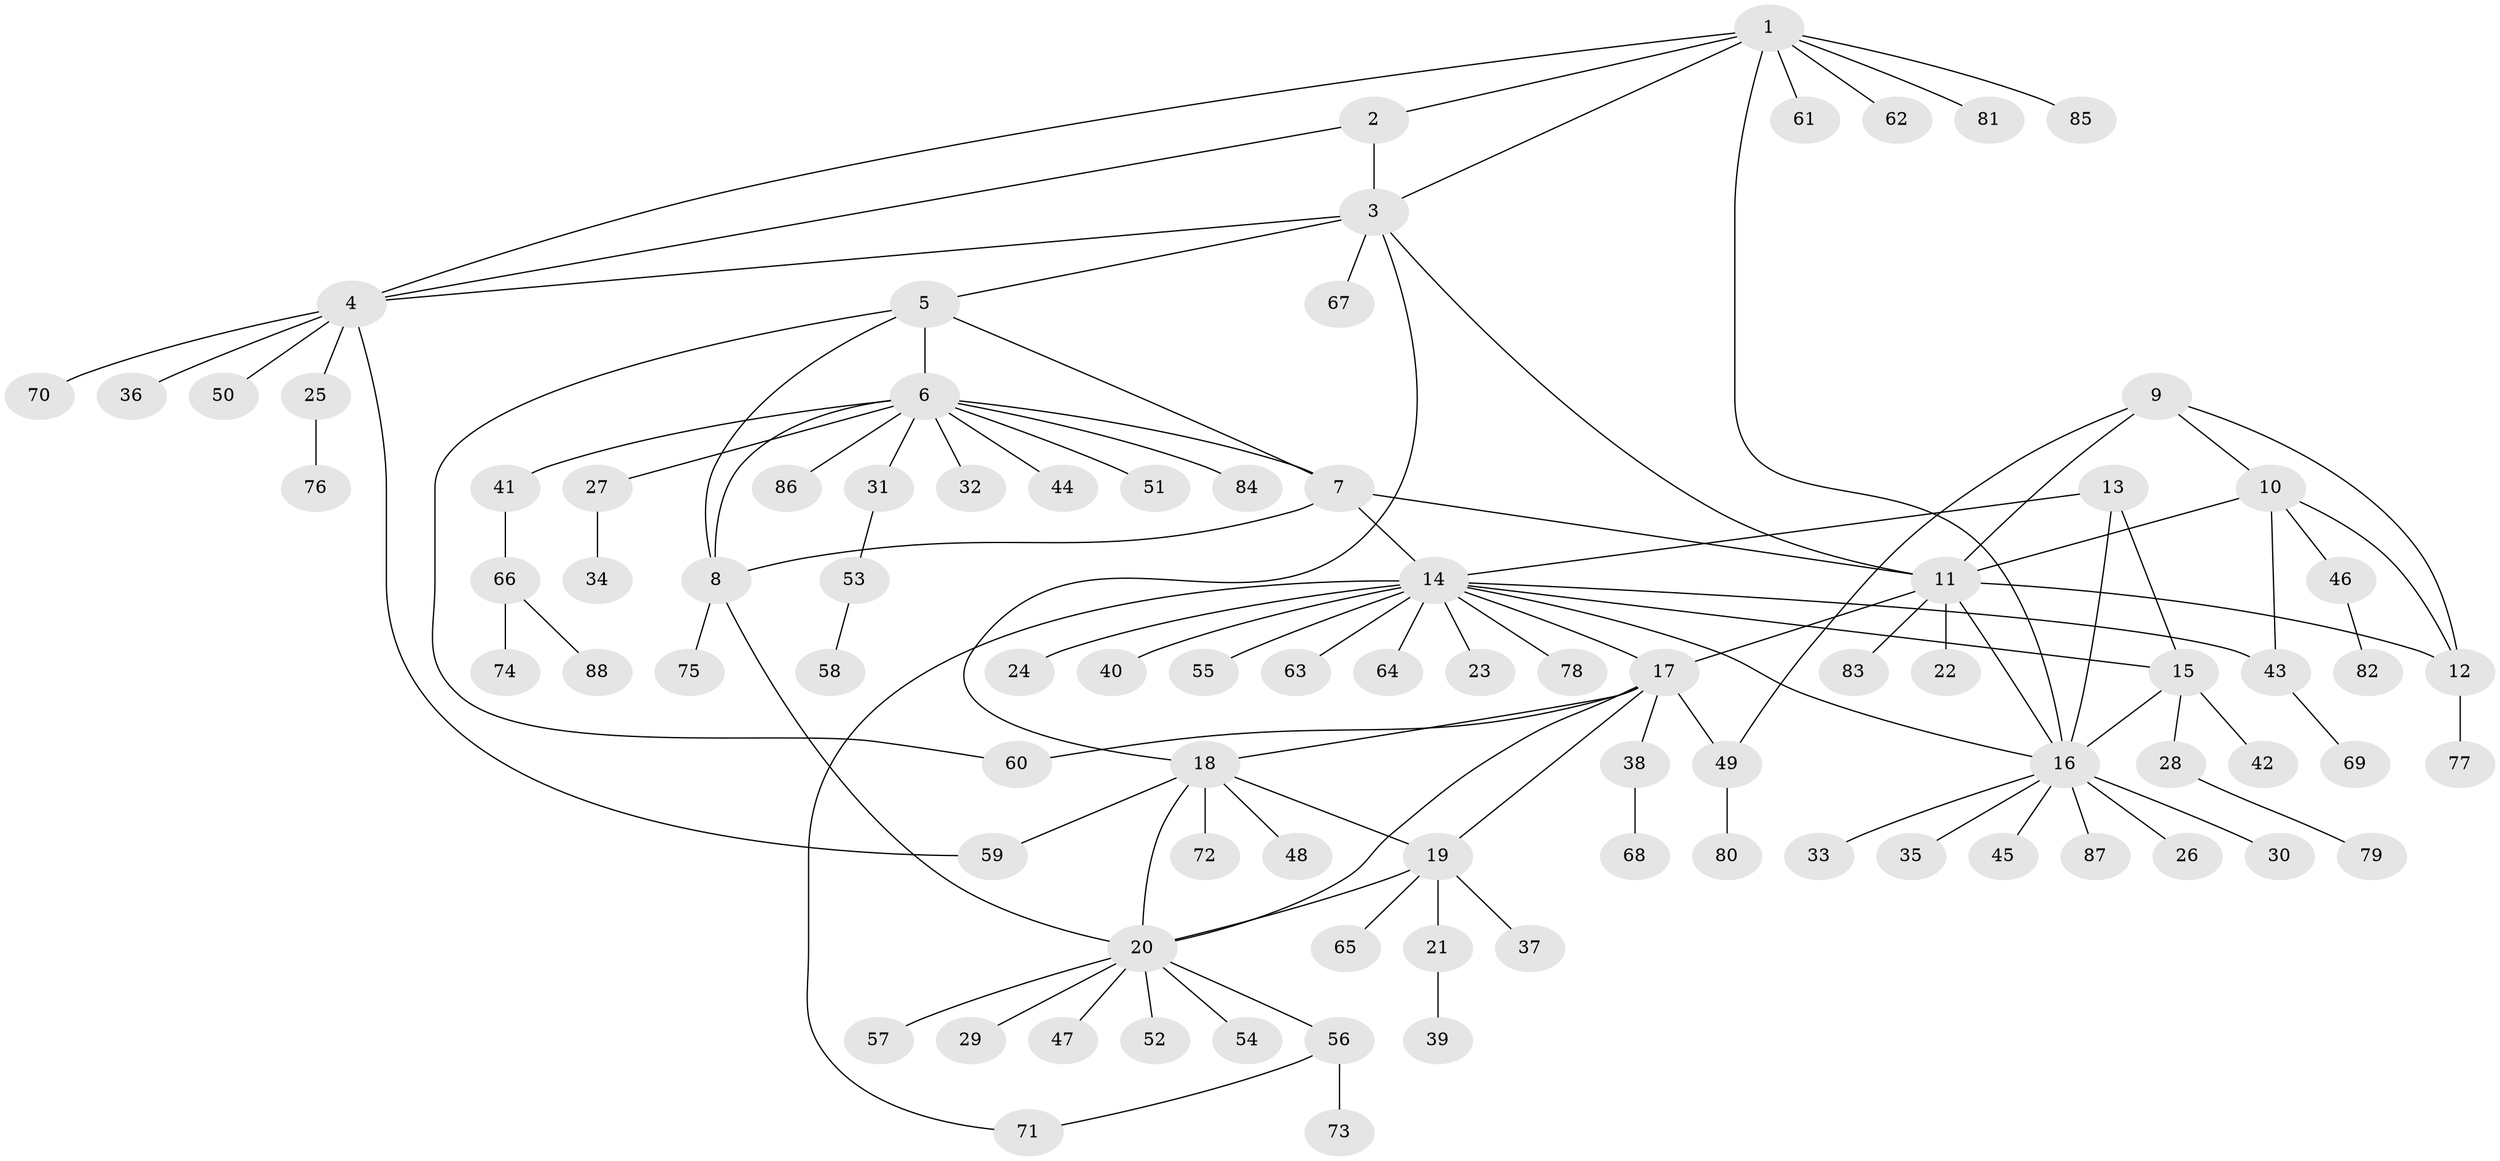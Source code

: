 // coarse degree distribution, {6: 0.15384615384615385, 4: 0.07692307692307693, 13: 0.038461538461538464, 2: 0.07692307692307693, 7: 0.038461538461538464, 1: 0.6153846153846154}
// Generated by graph-tools (version 1.1) at 2025/19/03/04/25 18:19:56]
// undirected, 88 vertices, 113 edges
graph export_dot {
graph [start="1"]
  node [color=gray90,style=filled];
  1;
  2;
  3;
  4;
  5;
  6;
  7;
  8;
  9;
  10;
  11;
  12;
  13;
  14;
  15;
  16;
  17;
  18;
  19;
  20;
  21;
  22;
  23;
  24;
  25;
  26;
  27;
  28;
  29;
  30;
  31;
  32;
  33;
  34;
  35;
  36;
  37;
  38;
  39;
  40;
  41;
  42;
  43;
  44;
  45;
  46;
  47;
  48;
  49;
  50;
  51;
  52;
  53;
  54;
  55;
  56;
  57;
  58;
  59;
  60;
  61;
  62;
  63;
  64;
  65;
  66;
  67;
  68;
  69;
  70;
  71;
  72;
  73;
  74;
  75;
  76;
  77;
  78;
  79;
  80;
  81;
  82;
  83;
  84;
  85;
  86;
  87;
  88;
  1 -- 2;
  1 -- 3;
  1 -- 4;
  1 -- 16;
  1 -- 61;
  1 -- 62;
  1 -- 81;
  1 -- 85;
  2 -- 3;
  2 -- 4;
  3 -- 4;
  3 -- 5;
  3 -- 11;
  3 -- 18;
  3 -- 67;
  4 -- 25;
  4 -- 36;
  4 -- 50;
  4 -- 59;
  4 -- 70;
  5 -- 6;
  5 -- 7;
  5 -- 8;
  5 -- 60;
  6 -- 7;
  6 -- 8;
  6 -- 27;
  6 -- 31;
  6 -- 32;
  6 -- 41;
  6 -- 44;
  6 -- 51;
  6 -- 84;
  6 -- 86;
  7 -- 8;
  7 -- 11;
  7 -- 14;
  8 -- 20;
  8 -- 75;
  9 -- 10;
  9 -- 11;
  9 -- 12;
  9 -- 49;
  10 -- 11;
  10 -- 12;
  10 -- 43;
  10 -- 46;
  11 -- 12;
  11 -- 16;
  11 -- 17;
  11 -- 22;
  11 -- 83;
  12 -- 77;
  13 -- 14;
  13 -- 15;
  13 -- 16;
  14 -- 15;
  14 -- 16;
  14 -- 17;
  14 -- 23;
  14 -- 24;
  14 -- 40;
  14 -- 43;
  14 -- 55;
  14 -- 63;
  14 -- 64;
  14 -- 71;
  14 -- 78;
  15 -- 16;
  15 -- 28;
  15 -- 42;
  16 -- 26;
  16 -- 30;
  16 -- 33;
  16 -- 35;
  16 -- 45;
  16 -- 87;
  17 -- 18;
  17 -- 19;
  17 -- 20;
  17 -- 38;
  17 -- 49;
  17 -- 60;
  18 -- 19;
  18 -- 20;
  18 -- 48;
  18 -- 59;
  18 -- 72;
  19 -- 20;
  19 -- 21;
  19 -- 37;
  19 -- 65;
  20 -- 29;
  20 -- 47;
  20 -- 52;
  20 -- 54;
  20 -- 56;
  20 -- 57;
  21 -- 39;
  25 -- 76;
  27 -- 34;
  28 -- 79;
  31 -- 53;
  38 -- 68;
  41 -- 66;
  43 -- 69;
  46 -- 82;
  49 -- 80;
  53 -- 58;
  56 -- 71;
  56 -- 73;
  66 -- 74;
  66 -- 88;
}
